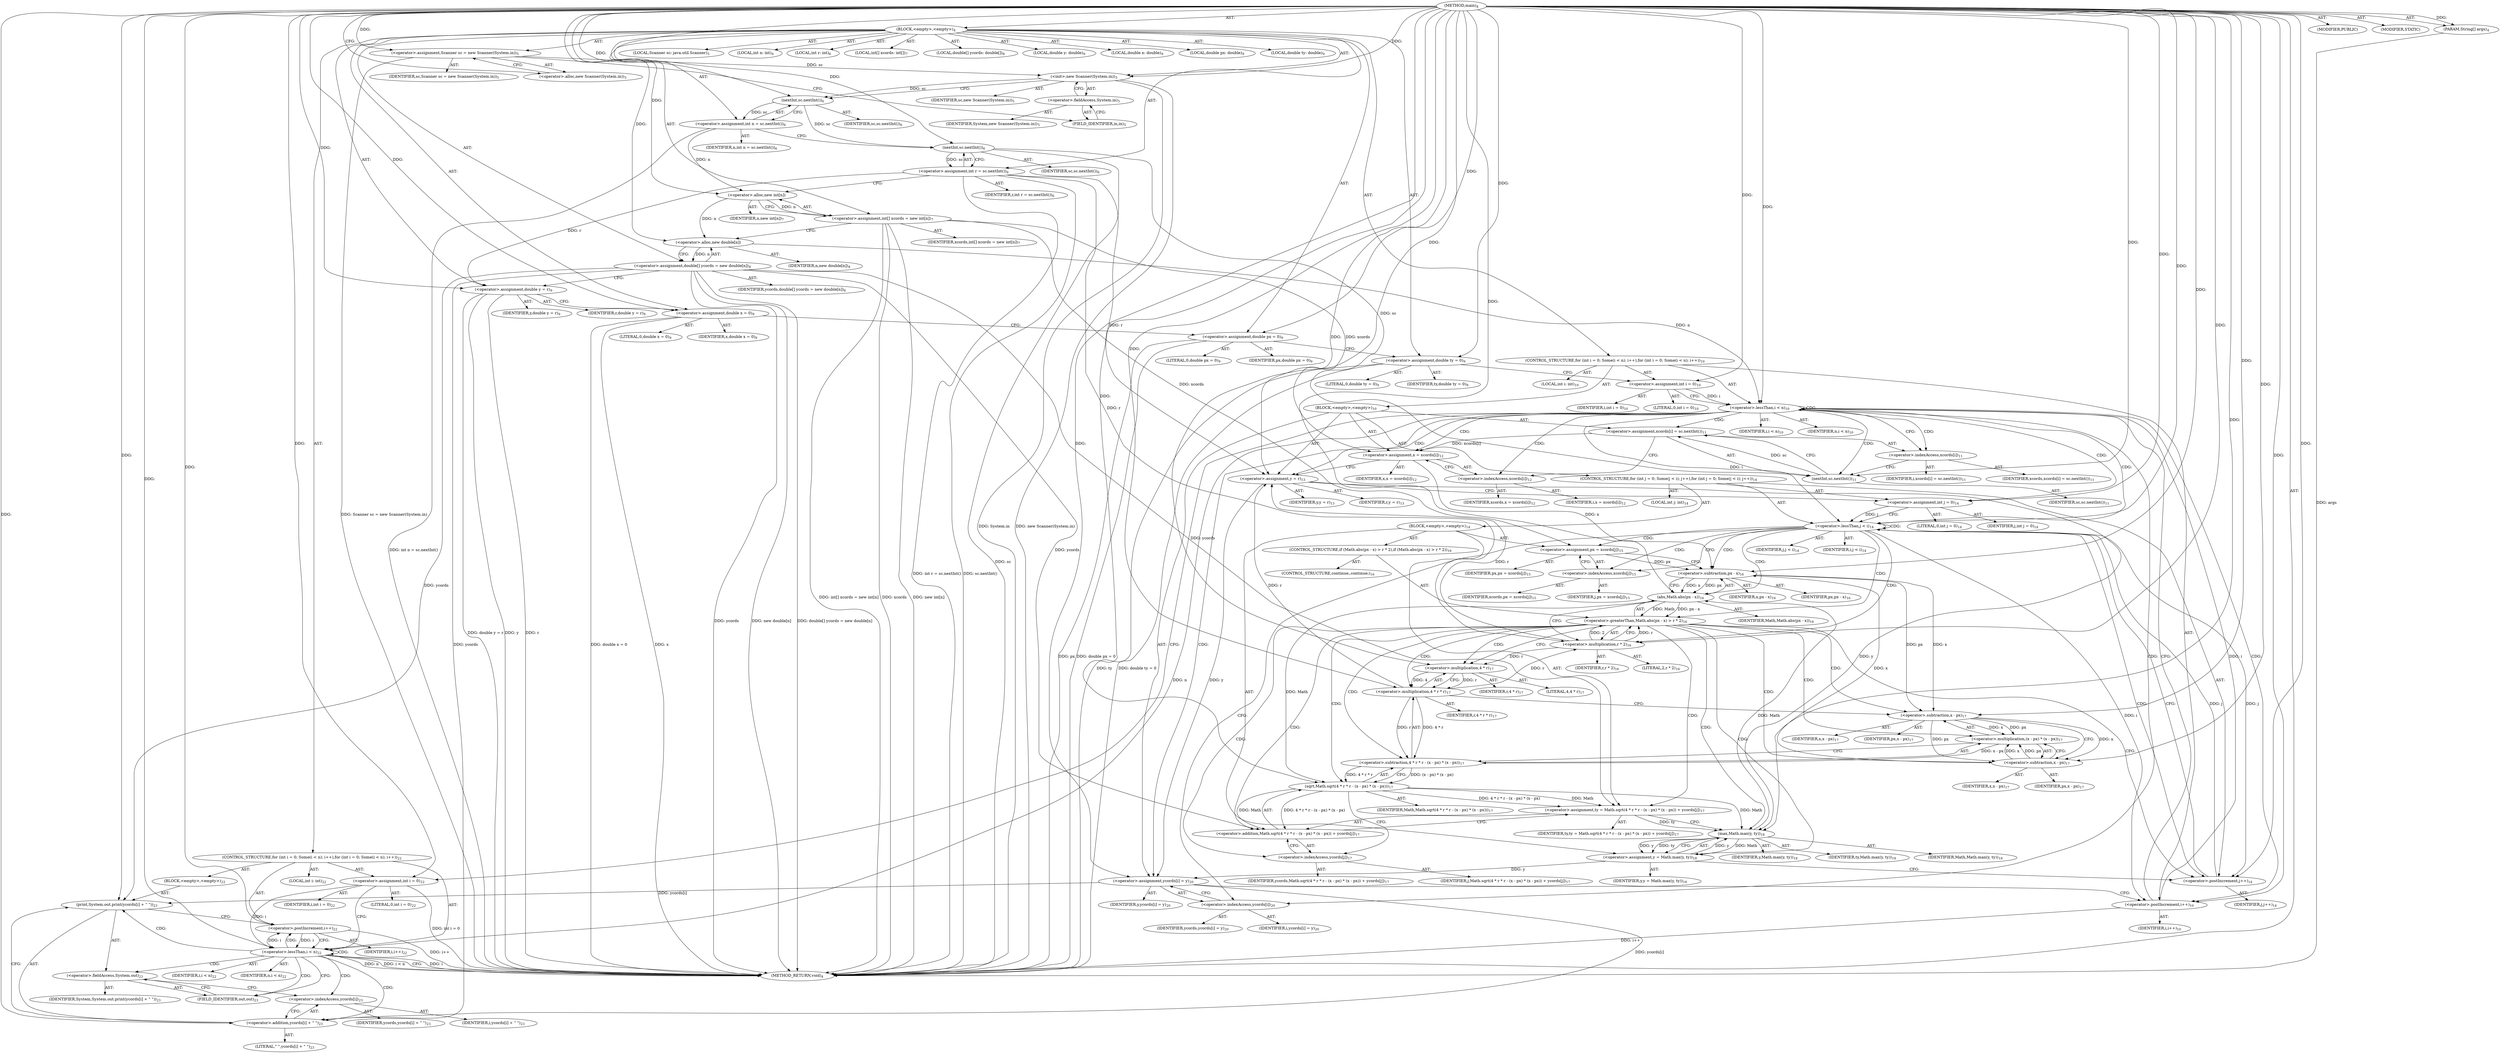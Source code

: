 digraph "main" {  
"19" [label = <(METHOD,main)<SUB>4</SUB>> ]
"20" [label = <(PARAM,String[] args)<SUB>4</SUB>> ]
"21" [label = <(BLOCK,&lt;empty&gt;,&lt;empty&gt;)<SUB>4</SUB>> ]
"4" [label = <(LOCAL,Scanner sc: java.util.Scanner)<SUB>5</SUB>> ]
"22" [label = <(&lt;operator&gt;.assignment,Scanner sc = new Scanner(System.in))<SUB>5</SUB>> ]
"23" [label = <(IDENTIFIER,sc,Scanner sc = new Scanner(System.in))<SUB>5</SUB>> ]
"24" [label = <(&lt;operator&gt;.alloc,new Scanner(System.in))<SUB>5</SUB>> ]
"25" [label = <(&lt;init&gt;,new Scanner(System.in))<SUB>5</SUB>> ]
"3" [label = <(IDENTIFIER,sc,new Scanner(System.in))<SUB>5</SUB>> ]
"26" [label = <(&lt;operator&gt;.fieldAccess,System.in)<SUB>5</SUB>> ]
"27" [label = <(IDENTIFIER,System,new Scanner(System.in))<SUB>5</SUB>> ]
"28" [label = <(FIELD_IDENTIFIER,in,in)<SUB>5</SUB>> ]
"29" [label = <(LOCAL,int n: int)<SUB>6</SUB>> ]
"30" [label = <(LOCAL,int r: int)<SUB>6</SUB>> ]
"31" [label = <(&lt;operator&gt;.assignment,int n = sc.nextInt())<SUB>6</SUB>> ]
"32" [label = <(IDENTIFIER,n,int n = sc.nextInt())<SUB>6</SUB>> ]
"33" [label = <(nextInt,sc.nextInt())<SUB>6</SUB>> ]
"34" [label = <(IDENTIFIER,sc,sc.nextInt())<SUB>6</SUB>> ]
"35" [label = <(&lt;operator&gt;.assignment,int r = sc.nextInt())<SUB>6</SUB>> ]
"36" [label = <(IDENTIFIER,r,int r = sc.nextInt())<SUB>6</SUB>> ]
"37" [label = <(nextInt,sc.nextInt())<SUB>6</SUB>> ]
"38" [label = <(IDENTIFIER,sc,sc.nextInt())<SUB>6</SUB>> ]
"39" [label = <(LOCAL,int[] xcords: int[])<SUB>7</SUB>> ]
"40" [label = <(&lt;operator&gt;.assignment,int[] xcords = new int[n])<SUB>7</SUB>> ]
"41" [label = <(IDENTIFIER,xcords,int[] xcords = new int[n])<SUB>7</SUB>> ]
"42" [label = <(&lt;operator&gt;.alloc,new int[n])> ]
"43" [label = <(IDENTIFIER,n,new int[n])<SUB>7</SUB>> ]
"44" [label = <(LOCAL,double[] ycords: double[])<SUB>8</SUB>> ]
"45" [label = <(&lt;operator&gt;.assignment,double[] ycords = new double[n])<SUB>8</SUB>> ]
"46" [label = <(IDENTIFIER,ycords,double[] ycords = new double[n])<SUB>8</SUB>> ]
"47" [label = <(&lt;operator&gt;.alloc,new double[n])> ]
"48" [label = <(IDENTIFIER,n,new double[n])<SUB>8</SUB>> ]
"49" [label = <(LOCAL,double y: double)<SUB>9</SUB>> ]
"50" [label = <(LOCAL,double x: double)<SUB>9</SUB>> ]
"51" [label = <(LOCAL,double px: double)<SUB>9</SUB>> ]
"52" [label = <(LOCAL,double ty: double)<SUB>9</SUB>> ]
"53" [label = <(&lt;operator&gt;.assignment,double y = r)<SUB>9</SUB>> ]
"54" [label = <(IDENTIFIER,y,double y = r)<SUB>9</SUB>> ]
"55" [label = <(IDENTIFIER,r,double y = r)<SUB>9</SUB>> ]
"56" [label = <(&lt;operator&gt;.assignment,double x = 0)<SUB>9</SUB>> ]
"57" [label = <(IDENTIFIER,x,double x = 0)<SUB>9</SUB>> ]
"58" [label = <(LITERAL,0,double x = 0)<SUB>9</SUB>> ]
"59" [label = <(&lt;operator&gt;.assignment,double px = 0)<SUB>9</SUB>> ]
"60" [label = <(IDENTIFIER,px,double px = 0)<SUB>9</SUB>> ]
"61" [label = <(LITERAL,0,double px = 0)<SUB>9</SUB>> ]
"62" [label = <(&lt;operator&gt;.assignment,double ty = 0)<SUB>9</SUB>> ]
"63" [label = <(IDENTIFIER,ty,double ty = 0)<SUB>9</SUB>> ]
"64" [label = <(LITERAL,0,double ty = 0)<SUB>9</SUB>> ]
"65" [label = <(CONTROL_STRUCTURE,for (int i = 0; Some(i &lt; n); i++),for (int i = 0; Some(i &lt; n); i++))<SUB>10</SUB>> ]
"66" [label = <(LOCAL,int i: int)<SUB>10</SUB>> ]
"67" [label = <(&lt;operator&gt;.assignment,int i = 0)<SUB>10</SUB>> ]
"68" [label = <(IDENTIFIER,i,int i = 0)<SUB>10</SUB>> ]
"69" [label = <(LITERAL,0,int i = 0)<SUB>10</SUB>> ]
"70" [label = <(&lt;operator&gt;.lessThan,i &lt; n)<SUB>10</SUB>> ]
"71" [label = <(IDENTIFIER,i,i &lt; n)<SUB>10</SUB>> ]
"72" [label = <(IDENTIFIER,n,i &lt; n)<SUB>10</SUB>> ]
"73" [label = <(&lt;operator&gt;.postIncrement,i++)<SUB>10</SUB>> ]
"74" [label = <(IDENTIFIER,i,i++)<SUB>10</SUB>> ]
"75" [label = <(BLOCK,&lt;empty&gt;,&lt;empty&gt;)<SUB>10</SUB>> ]
"76" [label = <(&lt;operator&gt;.assignment,xcords[i] = sc.nextInt())<SUB>11</SUB>> ]
"77" [label = <(&lt;operator&gt;.indexAccess,xcords[i])<SUB>11</SUB>> ]
"78" [label = <(IDENTIFIER,xcords,xcords[i] = sc.nextInt())<SUB>11</SUB>> ]
"79" [label = <(IDENTIFIER,i,xcords[i] = sc.nextInt())<SUB>11</SUB>> ]
"80" [label = <(nextInt,sc.nextInt())<SUB>11</SUB>> ]
"81" [label = <(IDENTIFIER,sc,sc.nextInt())<SUB>11</SUB>> ]
"82" [label = <(&lt;operator&gt;.assignment,x = xcords[i])<SUB>12</SUB>> ]
"83" [label = <(IDENTIFIER,x,x = xcords[i])<SUB>12</SUB>> ]
"84" [label = <(&lt;operator&gt;.indexAccess,xcords[i])<SUB>12</SUB>> ]
"85" [label = <(IDENTIFIER,xcords,x = xcords[i])<SUB>12</SUB>> ]
"86" [label = <(IDENTIFIER,i,x = xcords[i])<SUB>12</SUB>> ]
"87" [label = <(&lt;operator&gt;.assignment,y = r)<SUB>13</SUB>> ]
"88" [label = <(IDENTIFIER,y,y = r)<SUB>13</SUB>> ]
"89" [label = <(IDENTIFIER,r,y = r)<SUB>13</SUB>> ]
"90" [label = <(CONTROL_STRUCTURE,for (int j = 0; Some(j &lt; i); j++),for (int j = 0; Some(j &lt; i); j++))<SUB>14</SUB>> ]
"91" [label = <(LOCAL,int j: int)<SUB>14</SUB>> ]
"92" [label = <(&lt;operator&gt;.assignment,int j = 0)<SUB>14</SUB>> ]
"93" [label = <(IDENTIFIER,j,int j = 0)<SUB>14</SUB>> ]
"94" [label = <(LITERAL,0,int j = 0)<SUB>14</SUB>> ]
"95" [label = <(&lt;operator&gt;.lessThan,j &lt; i)<SUB>14</SUB>> ]
"96" [label = <(IDENTIFIER,j,j &lt; i)<SUB>14</SUB>> ]
"97" [label = <(IDENTIFIER,i,j &lt; i)<SUB>14</SUB>> ]
"98" [label = <(&lt;operator&gt;.postIncrement,j++)<SUB>14</SUB>> ]
"99" [label = <(IDENTIFIER,j,j++)<SUB>14</SUB>> ]
"100" [label = <(BLOCK,&lt;empty&gt;,&lt;empty&gt;)<SUB>14</SUB>> ]
"101" [label = <(&lt;operator&gt;.assignment,px = xcords[j])<SUB>15</SUB>> ]
"102" [label = <(IDENTIFIER,px,px = xcords[j])<SUB>15</SUB>> ]
"103" [label = <(&lt;operator&gt;.indexAccess,xcords[j])<SUB>15</SUB>> ]
"104" [label = <(IDENTIFIER,xcords,px = xcords[j])<SUB>15</SUB>> ]
"105" [label = <(IDENTIFIER,j,px = xcords[j])<SUB>15</SUB>> ]
"106" [label = <(CONTROL_STRUCTURE,if (Math.abs(px - x) &gt; r * 2),if (Math.abs(px - x) &gt; r * 2))<SUB>16</SUB>> ]
"107" [label = <(&lt;operator&gt;.greaterThan,Math.abs(px - x) &gt; r * 2)<SUB>16</SUB>> ]
"108" [label = <(abs,Math.abs(px - x))<SUB>16</SUB>> ]
"109" [label = <(IDENTIFIER,Math,Math.abs(px - x))<SUB>16</SUB>> ]
"110" [label = <(&lt;operator&gt;.subtraction,px - x)<SUB>16</SUB>> ]
"111" [label = <(IDENTIFIER,px,px - x)<SUB>16</SUB>> ]
"112" [label = <(IDENTIFIER,x,px - x)<SUB>16</SUB>> ]
"113" [label = <(&lt;operator&gt;.multiplication,r * 2)<SUB>16</SUB>> ]
"114" [label = <(IDENTIFIER,r,r * 2)<SUB>16</SUB>> ]
"115" [label = <(LITERAL,2,r * 2)<SUB>16</SUB>> ]
"116" [label = <(CONTROL_STRUCTURE,continue;,continue;)<SUB>16</SUB>> ]
"117" [label = <(&lt;operator&gt;.assignment,ty = Math.sqrt(4 * r * r - (x - px) * (x - px)) + ycords[j])<SUB>17</SUB>> ]
"118" [label = <(IDENTIFIER,ty,ty = Math.sqrt(4 * r * r - (x - px) * (x - px)) + ycords[j])<SUB>17</SUB>> ]
"119" [label = <(&lt;operator&gt;.addition,Math.sqrt(4 * r * r - (x - px) * (x - px)) + ycords[j])<SUB>17</SUB>> ]
"120" [label = <(sqrt,Math.sqrt(4 * r * r - (x - px) * (x - px)))<SUB>17</SUB>> ]
"121" [label = <(IDENTIFIER,Math,Math.sqrt(4 * r * r - (x - px) * (x - px)))<SUB>17</SUB>> ]
"122" [label = <(&lt;operator&gt;.subtraction,4 * r * r - (x - px) * (x - px))<SUB>17</SUB>> ]
"123" [label = <(&lt;operator&gt;.multiplication,4 * r * r)<SUB>17</SUB>> ]
"124" [label = <(&lt;operator&gt;.multiplication,4 * r)<SUB>17</SUB>> ]
"125" [label = <(LITERAL,4,4 * r)<SUB>17</SUB>> ]
"126" [label = <(IDENTIFIER,r,4 * r)<SUB>17</SUB>> ]
"127" [label = <(IDENTIFIER,r,4 * r * r)<SUB>17</SUB>> ]
"128" [label = <(&lt;operator&gt;.multiplication,(x - px) * (x - px))<SUB>17</SUB>> ]
"129" [label = <(&lt;operator&gt;.subtraction,x - px)<SUB>17</SUB>> ]
"130" [label = <(IDENTIFIER,x,x - px)<SUB>17</SUB>> ]
"131" [label = <(IDENTIFIER,px,x - px)<SUB>17</SUB>> ]
"132" [label = <(&lt;operator&gt;.subtraction,x - px)<SUB>17</SUB>> ]
"133" [label = <(IDENTIFIER,x,x - px)<SUB>17</SUB>> ]
"134" [label = <(IDENTIFIER,px,x - px)<SUB>17</SUB>> ]
"135" [label = <(&lt;operator&gt;.indexAccess,ycords[j])<SUB>17</SUB>> ]
"136" [label = <(IDENTIFIER,ycords,Math.sqrt(4 * r * r - (x - px) * (x - px)) + ycords[j])<SUB>17</SUB>> ]
"137" [label = <(IDENTIFIER,j,Math.sqrt(4 * r * r - (x - px) * (x - px)) + ycords[j])<SUB>17</SUB>> ]
"138" [label = <(&lt;operator&gt;.assignment,y = Math.max(y, ty))<SUB>18</SUB>> ]
"139" [label = <(IDENTIFIER,y,y = Math.max(y, ty))<SUB>18</SUB>> ]
"140" [label = <(max,Math.max(y, ty))<SUB>18</SUB>> ]
"141" [label = <(IDENTIFIER,Math,Math.max(y, ty))<SUB>18</SUB>> ]
"142" [label = <(IDENTIFIER,y,Math.max(y, ty))<SUB>18</SUB>> ]
"143" [label = <(IDENTIFIER,ty,Math.max(y, ty))<SUB>18</SUB>> ]
"144" [label = <(&lt;operator&gt;.assignment,ycords[i] = y)<SUB>20</SUB>> ]
"145" [label = <(&lt;operator&gt;.indexAccess,ycords[i])<SUB>20</SUB>> ]
"146" [label = <(IDENTIFIER,ycords,ycords[i] = y)<SUB>20</SUB>> ]
"147" [label = <(IDENTIFIER,i,ycords[i] = y)<SUB>20</SUB>> ]
"148" [label = <(IDENTIFIER,y,ycords[i] = y)<SUB>20</SUB>> ]
"149" [label = <(CONTROL_STRUCTURE,for (int i = 0; Some(i &lt; n); i++),for (int i = 0; Some(i &lt; n); i++))<SUB>22</SUB>> ]
"150" [label = <(LOCAL,int i: int)<SUB>22</SUB>> ]
"151" [label = <(&lt;operator&gt;.assignment,int i = 0)<SUB>22</SUB>> ]
"152" [label = <(IDENTIFIER,i,int i = 0)<SUB>22</SUB>> ]
"153" [label = <(LITERAL,0,int i = 0)<SUB>22</SUB>> ]
"154" [label = <(&lt;operator&gt;.lessThan,i &lt; n)<SUB>22</SUB>> ]
"155" [label = <(IDENTIFIER,i,i &lt; n)<SUB>22</SUB>> ]
"156" [label = <(IDENTIFIER,n,i &lt; n)<SUB>22</SUB>> ]
"157" [label = <(&lt;operator&gt;.postIncrement,i++)<SUB>22</SUB>> ]
"158" [label = <(IDENTIFIER,i,i++)<SUB>22</SUB>> ]
"159" [label = <(BLOCK,&lt;empty&gt;,&lt;empty&gt;)<SUB>22</SUB>> ]
"160" [label = <(print,System.out.print(ycords[i] + &quot; &quot;))<SUB>23</SUB>> ]
"161" [label = <(&lt;operator&gt;.fieldAccess,System.out)<SUB>23</SUB>> ]
"162" [label = <(IDENTIFIER,System,System.out.print(ycords[i] + &quot; &quot;))<SUB>23</SUB>> ]
"163" [label = <(FIELD_IDENTIFIER,out,out)<SUB>23</SUB>> ]
"164" [label = <(&lt;operator&gt;.addition,ycords[i] + &quot; &quot;)<SUB>23</SUB>> ]
"165" [label = <(&lt;operator&gt;.indexAccess,ycords[i])<SUB>23</SUB>> ]
"166" [label = <(IDENTIFIER,ycords,ycords[i] + &quot; &quot;)<SUB>23</SUB>> ]
"167" [label = <(IDENTIFIER,i,ycords[i] + &quot; &quot;)<SUB>23</SUB>> ]
"168" [label = <(LITERAL,&quot; &quot;,ycords[i] + &quot; &quot;)<SUB>23</SUB>> ]
"169" [label = <(MODIFIER,PUBLIC)> ]
"170" [label = <(MODIFIER,STATIC)> ]
"171" [label = <(METHOD_RETURN,void)<SUB>4</SUB>> ]
  "19" -> "20"  [ label = "AST: "] 
  "19" -> "21"  [ label = "AST: "] 
  "19" -> "169"  [ label = "AST: "] 
  "19" -> "170"  [ label = "AST: "] 
  "19" -> "171"  [ label = "AST: "] 
  "21" -> "4"  [ label = "AST: "] 
  "21" -> "22"  [ label = "AST: "] 
  "21" -> "25"  [ label = "AST: "] 
  "21" -> "29"  [ label = "AST: "] 
  "21" -> "30"  [ label = "AST: "] 
  "21" -> "31"  [ label = "AST: "] 
  "21" -> "35"  [ label = "AST: "] 
  "21" -> "39"  [ label = "AST: "] 
  "21" -> "40"  [ label = "AST: "] 
  "21" -> "44"  [ label = "AST: "] 
  "21" -> "45"  [ label = "AST: "] 
  "21" -> "49"  [ label = "AST: "] 
  "21" -> "50"  [ label = "AST: "] 
  "21" -> "51"  [ label = "AST: "] 
  "21" -> "52"  [ label = "AST: "] 
  "21" -> "53"  [ label = "AST: "] 
  "21" -> "56"  [ label = "AST: "] 
  "21" -> "59"  [ label = "AST: "] 
  "21" -> "62"  [ label = "AST: "] 
  "21" -> "65"  [ label = "AST: "] 
  "21" -> "149"  [ label = "AST: "] 
  "22" -> "23"  [ label = "AST: "] 
  "22" -> "24"  [ label = "AST: "] 
  "25" -> "3"  [ label = "AST: "] 
  "25" -> "26"  [ label = "AST: "] 
  "26" -> "27"  [ label = "AST: "] 
  "26" -> "28"  [ label = "AST: "] 
  "31" -> "32"  [ label = "AST: "] 
  "31" -> "33"  [ label = "AST: "] 
  "33" -> "34"  [ label = "AST: "] 
  "35" -> "36"  [ label = "AST: "] 
  "35" -> "37"  [ label = "AST: "] 
  "37" -> "38"  [ label = "AST: "] 
  "40" -> "41"  [ label = "AST: "] 
  "40" -> "42"  [ label = "AST: "] 
  "42" -> "43"  [ label = "AST: "] 
  "45" -> "46"  [ label = "AST: "] 
  "45" -> "47"  [ label = "AST: "] 
  "47" -> "48"  [ label = "AST: "] 
  "53" -> "54"  [ label = "AST: "] 
  "53" -> "55"  [ label = "AST: "] 
  "56" -> "57"  [ label = "AST: "] 
  "56" -> "58"  [ label = "AST: "] 
  "59" -> "60"  [ label = "AST: "] 
  "59" -> "61"  [ label = "AST: "] 
  "62" -> "63"  [ label = "AST: "] 
  "62" -> "64"  [ label = "AST: "] 
  "65" -> "66"  [ label = "AST: "] 
  "65" -> "67"  [ label = "AST: "] 
  "65" -> "70"  [ label = "AST: "] 
  "65" -> "73"  [ label = "AST: "] 
  "65" -> "75"  [ label = "AST: "] 
  "67" -> "68"  [ label = "AST: "] 
  "67" -> "69"  [ label = "AST: "] 
  "70" -> "71"  [ label = "AST: "] 
  "70" -> "72"  [ label = "AST: "] 
  "73" -> "74"  [ label = "AST: "] 
  "75" -> "76"  [ label = "AST: "] 
  "75" -> "82"  [ label = "AST: "] 
  "75" -> "87"  [ label = "AST: "] 
  "75" -> "90"  [ label = "AST: "] 
  "75" -> "144"  [ label = "AST: "] 
  "76" -> "77"  [ label = "AST: "] 
  "76" -> "80"  [ label = "AST: "] 
  "77" -> "78"  [ label = "AST: "] 
  "77" -> "79"  [ label = "AST: "] 
  "80" -> "81"  [ label = "AST: "] 
  "82" -> "83"  [ label = "AST: "] 
  "82" -> "84"  [ label = "AST: "] 
  "84" -> "85"  [ label = "AST: "] 
  "84" -> "86"  [ label = "AST: "] 
  "87" -> "88"  [ label = "AST: "] 
  "87" -> "89"  [ label = "AST: "] 
  "90" -> "91"  [ label = "AST: "] 
  "90" -> "92"  [ label = "AST: "] 
  "90" -> "95"  [ label = "AST: "] 
  "90" -> "98"  [ label = "AST: "] 
  "90" -> "100"  [ label = "AST: "] 
  "92" -> "93"  [ label = "AST: "] 
  "92" -> "94"  [ label = "AST: "] 
  "95" -> "96"  [ label = "AST: "] 
  "95" -> "97"  [ label = "AST: "] 
  "98" -> "99"  [ label = "AST: "] 
  "100" -> "101"  [ label = "AST: "] 
  "100" -> "106"  [ label = "AST: "] 
  "100" -> "117"  [ label = "AST: "] 
  "100" -> "138"  [ label = "AST: "] 
  "101" -> "102"  [ label = "AST: "] 
  "101" -> "103"  [ label = "AST: "] 
  "103" -> "104"  [ label = "AST: "] 
  "103" -> "105"  [ label = "AST: "] 
  "106" -> "107"  [ label = "AST: "] 
  "106" -> "116"  [ label = "AST: "] 
  "107" -> "108"  [ label = "AST: "] 
  "107" -> "113"  [ label = "AST: "] 
  "108" -> "109"  [ label = "AST: "] 
  "108" -> "110"  [ label = "AST: "] 
  "110" -> "111"  [ label = "AST: "] 
  "110" -> "112"  [ label = "AST: "] 
  "113" -> "114"  [ label = "AST: "] 
  "113" -> "115"  [ label = "AST: "] 
  "117" -> "118"  [ label = "AST: "] 
  "117" -> "119"  [ label = "AST: "] 
  "119" -> "120"  [ label = "AST: "] 
  "119" -> "135"  [ label = "AST: "] 
  "120" -> "121"  [ label = "AST: "] 
  "120" -> "122"  [ label = "AST: "] 
  "122" -> "123"  [ label = "AST: "] 
  "122" -> "128"  [ label = "AST: "] 
  "123" -> "124"  [ label = "AST: "] 
  "123" -> "127"  [ label = "AST: "] 
  "124" -> "125"  [ label = "AST: "] 
  "124" -> "126"  [ label = "AST: "] 
  "128" -> "129"  [ label = "AST: "] 
  "128" -> "132"  [ label = "AST: "] 
  "129" -> "130"  [ label = "AST: "] 
  "129" -> "131"  [ label = "AST: "] 
  "132" -> "133"  [ label = "AST: "] 
  "132" -> "134"  [ label = "AST: "] 
  "135" -> "136"  [ label = "AST: "] 
  "135" -> "137"  [ label = "AST: "] 
  "138" -> "139"  [ label = "AST: "] 
  "138" -> "140"  [ label = "AST: "] 
  "140" -> "141"  [ label = "AST: "] 
  "140" -> "142"  [ label = "AST: "] 
  "140" -> "143"  [ label = "AST: "] 
  "144" -> "145"  [ label = "AST: "] 
  "144" -> "148"  [ label = "AST: "] 
  "145" -> "146"  [ label = "AST: "] 
  "145" -> "147"  [ label = "AST: "] 
  "149" -> "150"  [ label = "AST: "] 
  "149" -> "151"  [ label = "AST: "] 
  "149" -> "154"  [ label = "AST: "] 
  "149" -> "157"  [ label = "AST: "] 
  "149" -> "159"  [ label = "AST: "] 
  "151" -> "152"  [ label = "AST: "] 
  "151" -> "153"  [ label = "AST: "] 
  "154" -> "155"  [ label = "AST: "] 
  "154" -> "156"  [ label = "AST: "] 
  "157" -> "158"  [ label = "AST: "] 
  "159" -> "160"  [ label = "AST: "] 
  "160" -> "161"  [ label = "AST: "] 
  "160" -> "164"  [ label = "AST: "] 
  "161" -> "162"  [ label = "AST: "] 
  "161" -> "163"  [ label = "AST: "] 
  "164" -> "165"  [ label = "AST: "] 
  "164" -> "168"  [ label = "AST: "] 
  "165" -> "166"  [ label = "AST: "] 
  "165" -> "167"  [ label = "AST: "] 
  "22" -> "28"  [ label = "CFG: "] 
  "25" -> "33"  [ label = "CFG: "] 
  "31" -> "37"  [ label = "CFG: "] 
  "35" -> "42"  [ label = "CFG: "] 
  "40" -> "47"  [ label = "CFG: "] 
  "45" -> "53"  [ label = "CFG: "] 
  "53" -> "56"  [ label = "CFG: "] 
  "56" -> "59"  [ label = "CFG: "] 
  "59" -> "62"  [ label = "CFG: "] 
  "62" -> "67"  [ label = "CFG: "] 
  "24" -> "22"  [ label = "CFG: "] 
  "26" -> "25"  [ label = "CFG: "] 
  "33" -> "31"  [ label = "CFG: "] 
  "37" -> "35"  [ label = "CFG: "] 
  "42" -> "40"  [ label = "CFG: "] 
  "47" -> "45"  [ label = "CFG: "] 
  "67" -> "70"  [ label = "CFG: "] 
  "70" -> "77"  [ label = "CFG: "] 
  "70" -> "151"  [ label = "CFG: "] 
  "73" -> "70"  [ label = "CFG: "] 
  "151" -> "154"  [ label = "CFG: "] 
  "154" -> "171"  [ label = "CFG: "] 
  "154" -> "163"  [ label = "CFG: "] 
  "157" -> "154"  [ label = "CFG: "] 
  "28" -> "26"  [ label = "CFG: "] 
  "76" -> "84"  [ label = "CFG: "] 
  "82" -> "87"  [ label = "CFG: "] 
  "87" -> "92"  [ label = "CFG: "] 
  "144" -> "73"  [ label = "CFG: "] 
  "160" -> "157"  [ label = "CFG: "] 
  "77" -> "80"  [ label = "CFG: "] 
  "80" -> "76"  [ label = "CFG: "] 
  "84" -> "82"  [ label = "CFG: "] 
  "92" -> "95"  [ label = "CFG: "] 
  "95" -> "103"  [ label = "CFG: "] 
  "95" -> "145"  [ label = "CFG: "] 
  "98" -> "95"  [ label = "CFG: "] 
  "145" -> "144"  [ label = "CFG: "] 
  "161" -> "165"  [ label = "CFG: "] 
  "164" -> "160"  [ label = "CFG: "] 
  "101" -> "110"  [ label = "CFG: "] 
  "117" -> "140"  [ label = "CFG: "] 
  "138" -> "98"  [ label = "CFG: "] 
  "163" -> "161"  [ label = "CFG: "] 
  "165" -> "164"  [ label = "CFG: "] 
  "103" -> "101"  [ label = "CFG: "] 
  "107" -> "98"  [ label = "CFG: "] 
  "107" -> "124"  [ label = "CFG: "] 
  "119" -> "117"  [ label = "CFG: "] 
  "140" -> "138"  [ label = "CFG: "] 
  "108" -> "113"  [ label = "CFG: "] 
  "113" -> "107"  [ label = "CFG: "] 
  "120" -> "135"  [ label = "CFG: "] 
  "135" -> "119"  [ label = "CFG: "] 
  "110" -> "108"  [ label = "CFG: "] 
  "122" -> "120"  [ label = "CFG: "] 
  "123" -> "129"  [ label = "CFG: "] 
  "128" -> "122"  [ label = "CFG: "] 
  "124" -> "123"  [ label = "CFG: "] 
  "129" -> "132"  [ label = "CFG: "] 
  "132" -> "128"  [ label = "CFG: "] 
  "19" -> "24"  [ label = "CFG: "] 
  "20" -> "171"  [ label = "DDG: args"] 
  "22" -> "171"  [ label = "DDG: Scanner sc = new Scanner(System.in)"] 
  "25" -> "171"  [ label = "DDG: System.in"] 
  "25" -> "171"  [ label = "DDG: new Scanner(System.in)"] 
  "31" -> "171"  [ label = "DDG: int n = sc.nextInt()"] 
  "37" -> "171"  [ label = "DDG: sc"] 
  "35" -> "171"  [ label = "DDG: sc.nextInt()"] 
  "35" -> "171"  [ label = "DDG: int r = sc.nextInt()"] 
  "40" -> "171"  [ label = "DDG: xcords"] 
  "40" -> "171"  [ label = "DDG: new int[n]"] 
  "40" -> "171"  [ label = "DDG: int[] xcords = new int[n]"] 
  "45" -> "171"  [ label = "DDG: ycords"] 
  "45" -> "171"  [ label = "DDG: new double[n]"] 
  "45" -> "171"  [ label = "DDG: double[] ycords = new double[n]"] 
  "53" -> "171"  [ label = "DDG: y"] 
  "53" -> "171"  [ label = "DDG: r"] 
  "53" -> "171"  [ label = "DDG: double y = r"] 
  "56" -> "171"  [ label = "DDG: x"] 
  "56" -> "171"  [ label = "DDG: double x = 0"] 
  "59" -> "171"  [ label = "DDG: px"] 
  "59" -> "171"  [ label = "DDG: double px = 0"] 
  "62" -> "171"  [ label = "DDG: ty"] 
  "62" -> "171"  [ label = "DDG: double ty = 0"] 
  "151" -> "171"  [ label = "DDG: int i = 0"] 
  "154" -> "171"  [ label = "DDG: i"] 
  "154" -> "171"  [ label = "DDG: n"] 
  "154" -> "171"  [ label = "DDG: i &lt; n"] 
  "157" -> "171"  [ label = "DDG: i++"] 
  "73" -> "171"  [ label = "DDG: i++"] 
  "19" -> "20"  [ label = "DDG: "] 
  "19" -> "22"  [ label = "DDG: "] 
  "33" -> "31"  [ label = "DDG: sc"] 
  "37" -> "35"  [ label = "DDG: sc"] 
  "42" -> "40"  [ label = "DDG: n"] 
  "47" -> "45"  [ label = "DDG: n"] 
  "35" -> "53"  [ label = "DDG: r"] 
  "19" -> "53"  [ label = "DDG: "] 
  "19" -> "56"  [ label = "DDG: "] 
  "19" -> "59"  [ label = "DDG: "] 
  "19" -> "62"  [ label = "DDG: "] 
  "22" -> "25"  [ label = "DDG: sc"] 
  "19" -> "25"  [ label = "DDG: "] 
  "19" -> "67"  [ label = "DDG: "] 
  "19" -> "151"  [ label = "DDG: "] 
  "25" -> "33"  [ label = "DDG: sc"] 
  "19" -> "33"  [ label = "DDG: "] 
  "33" -> "37"  [ label = "DDG: sc"] 
  "19" -> "37"  [ label = "DDG: "] 
  "31" -> "42"  [ label = "DDG: n"] 
  "19" -> "42"  [ label = "DDG: "] 
  "42" -> "47"  [ label = "DDG: n"] 
  "19" -> "47"  [ label = "DDG: "] 
  "67" -> "70"  [ label = "DDG: i"] 
  "73" -> "70"  [ label = "DDG: i"] 
  "19" -> "70"  [ label = "DDG: "] 
  "47" -> "70"  [ label = "DDG: n"] 
  "95" -> "73"  [ label = "DDG: i"] 
  "19" -> "73"  [ label = "DDG: "] 
  "80" -> "76"  [ label = "DDG: sc"] 
  "40" -> "82"  [ label = "DDG: xcords"] 
  "76" -> "82"  [ label = "DDG: xcords[i]"] 
  "113" -> "87"  [ label = "DDG: r"] 
  "123" -> "87"  [ label = "DDG: r"] 
  "19" -> "87"  [ label = "DDG: "] 
  "35" -> "87"  [ label = "DDG: r"] 
  "87" -> "144"  [ label = "DDG: y"] 
  "138" -> "144"  [ label = "DDG: y"] 
  "19" -> "144"  [ label = "DDG: "] 
  "151" -> "154"  [ label = "DDG: i"] 
  "157" -> "154"  [ label = "DDG: i"] 
  "19" -> "154"  [ label = "DDG: "] 
  "70" -> "154"  [ label = "DDG: n"] 
  "154" -> "157"  [ label = "DDG: i"] 
  "19" -> "157"  [ label = "DDG: "] 
  "19" -> "92"  [ label = "DDG: "] 
  "45" -> "160"  [ label = "DDG: ycords"] 
  "144" -> "160"  [ label = "DDG: ycords[i]"] 
  "19" -> "160"  [ label = "DDG: "] 
  "37" -> "80"  [ label = "DDG: sc"] 
  "19" -> "80"  [ label = "DDG: "] 
  "92" -> "95"  [ label = "DDG: j"] 
  "98" -> "95"  [ label = "DDG: j"] 
  "19" -> "95"  [ label = "DDG: "] 
  "70" -> "95"  [ label = "DDG: i"] 
  "95" -> "98"  [ label = "DDG: j"] 
  "19" -> "98"  [ label = "DDG: "] 
  "40" -> "101"  [ label = "DDG: xcords"] 
  "120" -> "117"  [ label = "DDG: Math"] 
  "120" -> "117"  [ label = "DDG: 4 * r * r - (x - px) * (x - px)"] 
  "45" -> "117"  [ label = "DDG: ycords"] 
  "140" -> "138"  [ label = "DDG: Math"] 
  "140" -> "138"  [ label = "DDG: y"] 
  "140" -> "138"  [ label = "DDG: ty"] 
  "45" -> "164"  [ label = "DDG: ycords"] 
  "144" -> "164"  [ label = "DDG: ycords[i]"] 
  "19" -> "164"  [ label = "DDG: "] 
  "108" -> "107"  [ label = "DDG: Math"] 
  "108" -> "107"  [ label = "DDG: px - x"] 
  "113" -> "107"  [ label = "DDG: r"] 
  "113" -> "107"  [ label = "DDG: 2"] 
  "120" -> "119"  [ label = "DDG: Math"] 
  "120" -> "119"  [ label = "DDG: 4 * r * r - (x - px) * (x - px)"] 
  "45" -> "119"  [ label = "DDG: ycords"] 
  "120" -> "140"  [ label = "DDG: Math"] 
  "19" -> "140"  [ label = "DDG: "] 
  "87" -> "140"  [ label = "DDG: y"] 
  "138" -> "140"  [ label = "DDG: y"] 
  "117" -> "140"  [ label = "DDG: ty"] 
  "140" -> "108"  [ label = "DDG: Math"] 
  "19" -> "108"  [ label = "DDG: "] 
  "110" -> "108"  [ label = "DDG: px"] 
  "110" -> "108"  [ label = "DDG: x"] 
  "123" -> "113"  [ label = "DDG: r"] 
  "19" -> "113"  [ label = "DDG: "] 
  "35" -> "113"  [ label = "DDG: r"] 
  "108" -> "120"  [ label = "DDG: Math"] 
  "19" -> "120"  [ label = "DDG: "] 
  "122" -> "120"  [ label = "DDG: 4 * r * r"] 
  "122" -> "120"  [ label = "DDG: (x - px) * (x - px)"] 
  "101" -> "110"  [ label = "DDG: px"] 
  "19" -> "110"  [ label = "DDG: "] 
  "82" -> "110"  [ label = "DDG: x"] 
  "132" -> "110"  [ label = "DDG: x"] 
  "123" -> "122"  [ label = "DDG: 4 * r"] 
  "123" -> "122"  [ label = "DDG: r"] 
  "128" -> "122"  [ label = "DDG: x - px"] 
  "124" -> "123"  [ label = "DDG: 4"] 
  "124" -> "123"  [ label = "DDG: r"] 
  "19" -> "123"  [ label = "DDG: "] 
  "129" -> "128"  [ label = "DDG: x"] 
  "129" -> "128"  [ label = "DDG: px"] 
  "132" -> "128"  [ label = "DDG: x"] 
  "132" -> "128"  [ label = "DDG: px"] 
  "19" -> "124"  [ label = "DDG: "] 
  "113" -> "124"  [ label = "DDG: r"] 
  "110" -> "129"  [ label = "DDG: x"] 
  "19" -> "129"  [ label = "DDG: "] 
  "110" -> "129"  [ label = "DDG: px"] 
  "129" -> "132"  [ label = "DDG: x"] 
  "19" -> "132"  [ label = "DDG: "] 
  "129" -> "132"  [ label = "DDG: px"] 
  "70" -> "73"  [ label = "CDG: "] 
  "70" -> "77"  [ label = "CDG: "] 
  "70" -> "145"  [ label = "CDG: "] 
  "70" -> "84"  [ label = "CDG: "] 
  "70" -> "95"  [ label = "CDG: "] 
  "70" -> "92"  [ label = "CDG: "] 
  "70" -> "76"  [ label = "CDG: "] 
  "70" -> "87"  [ label = "CDG: "] 
  "70" -> "144"  [ label = "CDG: "] 
  "70" -> "82"  [ label = "CDG: "] 
  "70" -> "80"  [ label = "CDG: "] 
  "70" -> "70"  [ label = "CDG: "] 
  "154" -> "160"  [ label = "CDG: "] 
  "154" -> "154"  [ label = "CDG: "] 
  "154" -> "161"  [ label = "CDG: "] 
  "154" -> "163"  [ label = "CDG: "] 
  "154" -> "157"  [ label = "CDG: "] 
  "154" -> "165"  [ label = "CDG: "] 
  "154" -> "164"  [ label = "CDG: "] 
  "95" -> "107"  [ label = "CDG: "] 
  "95" -> "98"  [ label = "CDG: "] 
  "95" -> "113"  [ label = "CDG: "] 
  "95" -> "103"  [ label = "CDG: "] 
  "95" -> "95"  [ label = "CDG: "] 
  "95" -> "101"  [ label = "CDG: "] 
  "95" -> "110"  [ label = "CDG: "] 
  "95" -> "108"  [ label = "CDG: "] 
  "107" -> "120"  [ label = "CDG: "] 
  "107" -> "122"  [ label = "CDG: "] 
  "107" -> "128"  [ label = "CDG: "] 
  "107" -> "132"  [ label = "CDG: "] 
  "107" -> "119"  [ label = "CDG: "] 
  "107" -> "123"  [ label = "CDG: "] 
  "107" -> "129"  [ label = "CDG: "] 
  "107" -> "138"  [ label = "CDG: "] 
  "107" -> "140"  [ label = "CDG: "] 
  "107" -> "135"  [ label = "CDG: "] 
  "107" -> "117"  [ label = "CDG: "] 
  "107" -> "124"  [ label = "CDG: "] 
}
